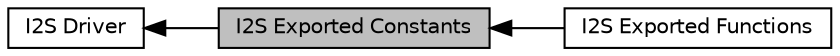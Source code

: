 digraph "I2S Exported Constants"
{
  edge [fontname="Helvetica",fontsize="10",labelfontname="Helvetica",labelfontsize="10"];
  node [fontname="Helvetica",fontsize="10",shape=box];
  rankdir=LR;
  Node2 [label="I2S Driver",height=0.2,width=0.4,color="black", fillcolor="white", style="filled",URL="$dc/df5/group___n_a_n_o100___i2_s___driver.html",tooltip=" "];
  Node1 [label="I2S Exported Constants",height=0.2,width=0.4,color="black", fillcolor="grey75", style="filled", fontcolor="black",tooltip=" "];
  Node3 [label="I2S Exported Functions",height=0.2,width=0.4,color="black", fillcolor="white", style="filled",URL="$d6/db7/group___n_a_n_o100___i2_s___e_x_p_o_r_t_e_d___f_u_n_c_t_i_o_n_s.html",tooltip=" "];
  Node2->Node1 [shape=plaintext, dir="back", style="solid"];
  Node1->Node3 [shape=plaintext, dir="back", style="solid"];
}
